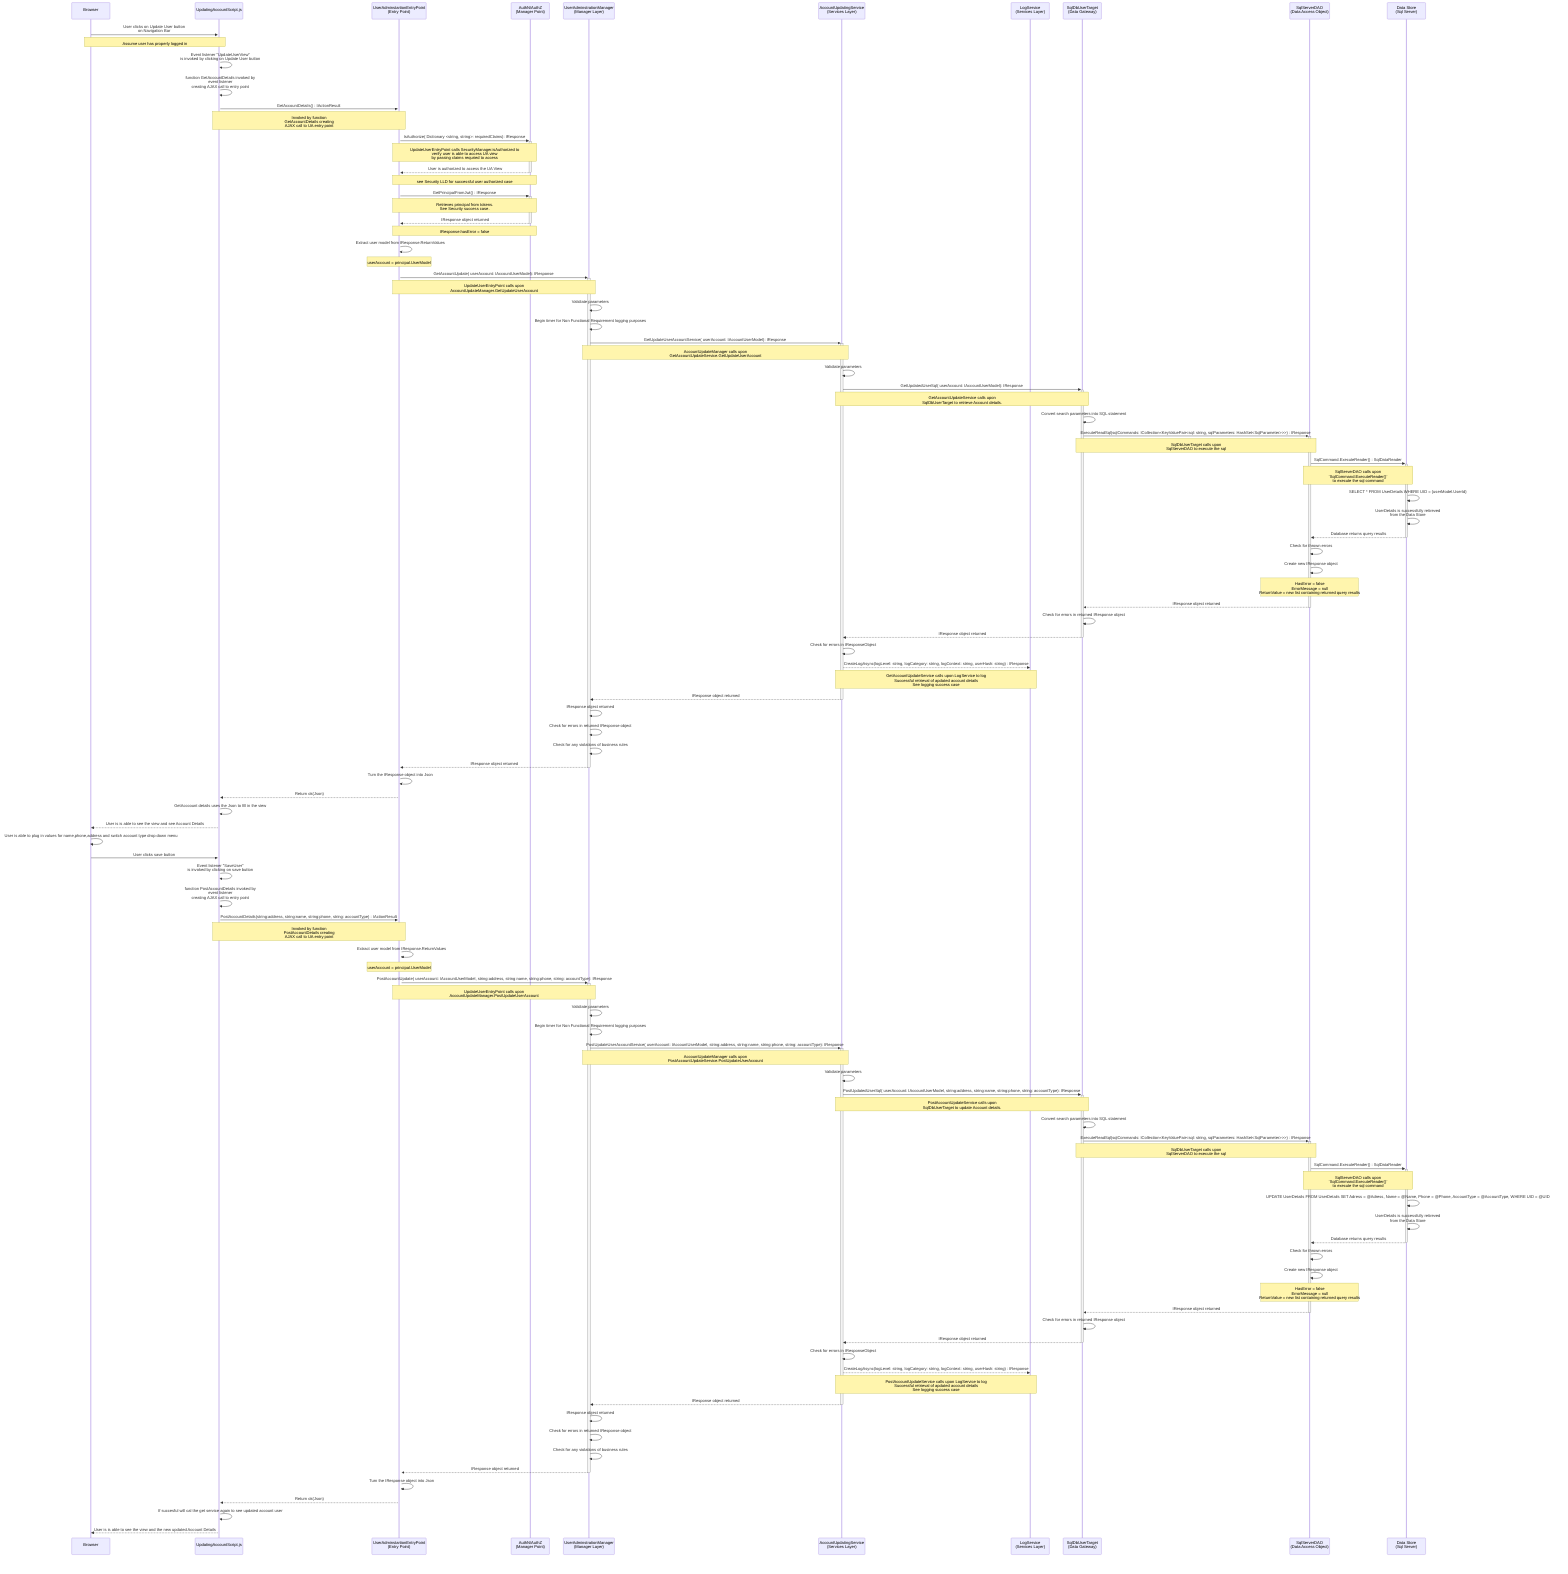 sequenceDiagram
participant u as Browser
participant scr as UpdatingAccountScript.js
participant e as UserAdminstartionEntryPoint<br>(Entry Point)
participant az as AuthN/AuthZ<br>(Manager Point)
participant chrm as UserAdminstrationManager<br>(Manager Layer)
participant chrs as AccountUpdatingService<br>(Services Layer)
participant ll as LogService<br>(Services Layer)
participant dg as SqlDbUserTarget<br>(Data Gateway)
participant da as SqlServerDAO<br>(Data Access Object)
participant ds as Data Store<br>(Sql Server)

u ->>+ scr: User clicks on Update User button<br> on Navigation Bar
    Note over u,scr: Assume user has properly logged in

    scr->>scr: Event listener "UpdateUserView" <br>is invoked by clicking on Update User button
    scr->>scr: function GetAccountDetails invoked by<br> event listener<br> creating AJAX call to entry point

        scr->>+e: GetAccountDetails() : IActionResult
            Note over scr,e: Invoked by function <br> GetAccountDetails creating<br>AJAX call to UA entry point

            e->>+az: IsAuthorize( Dictionary <string, string>: requiredClaims): IResponse
            Note over e,az: UpdateUserEntryPoint calls SecurityManager.isAuthorized to<br>verify user is able to access UA view<br> by passing claims requried to access
            
            az-->>-e: User is authorized to access the UA View 
            Note over az,e: see Security LLD for successful user authorized case

            e->>+az: GetPrincipalFromJwt() : IResponse
            Note over e,az: Retrieves principal from tokens.<br>See Security success case.

            az-->>-e:IResponse object returned
            Note over az,e: IResponse.hasError = false

            
            e->>e: Extract user model from IResponse.ReturnValues
                Note over e,e: userAccount = principal.UserModel

                e->>+chrm: GetAccountUpdate( userAccount: IAccountUserModel): IResponse
                    Note over e,chrm: UpdateUserEntryPoint calls upon<br>AccountUpdateManager.GetUpdateUserAccount

                    chrm->>chrm: Validiate parameters 

                    chrm->>chrm: Begin timer for Non Functional Requirement logging purposes

                        chrm->>+chrs: GetUpdateUserAccountService( userAccount: IAccountUserModel): IResponse
                            Note over chrm,chrs: AccountUpdateManager calls upon<br> GetAccountUpdateService.GetUpdateUserAccount

                            chrs->>chrs: Validiate parameters

                                chrs->>+dg: GetUpdatedUserSql( userAccount: IAccountUserModel): IResponse
                                    Note over chrs,dg: GetAccountUpdateService calls upon<br> SqlDbUserTarget to retrieve Account details.

                                    dg->>dg: Convert search parameters into SQL statement

                                        dg->>+da: ExecuteReadSql(sqlCommands: ICollection<KeyValuePair<sql: string, sqlParameters: HashSet<SqlParameter>>>) : IResponse
                                            Note over dg,da: SqlDbUserTarget calls upon<br>SqlServerDAO to execute the sql

                                                da->>+ds: SqlCommand.ExecuteReader() : SqlDataReader
                                                    Note over da,ds: SqlServerDAO calls upon<br>`SqlCommand.ExecuteReader()`<br>to execute the sql command

                                                        ds->>ds: SELECT * FROM UserDetails WHERE UID = {userModel.UserId};

                                                        ds->>ds: UserDetails is successfully retireved<br>from the Data Store

                                                ds-->>-da: Database returns query results

                                                da->>da: Check for thrown errors

                                                da->>da: Create new IResponse object
                                                    Note over da: HasError = false<br>ErrorMessage = null<br>ReturnValue = new list containing returned query results

                                        da-->>-dg: IResponse object returned

                                    dg->>dg: Check for errors in returned IResponse object

                                dg-->>-chrs: IResponse object returned

                            chrs->>chrs: Check for errors in IResponseObject

                                # Log successful vehicle profile retrieval
                                chrs-->>ll: CreateLogAsync(logLevel: string, logCategory: string, logContext: string, userHash: string) : IResponse
                                    Note over chrs,ll: GetAccountUpdateService calls upon LogService to log<br>Successful retrieval of apdated account details<br>See logging success case                   

                        chrs-->>-chrm: IResponse object returned
                    
                    chrm->>chrm: IResponse object returned

                    chrm->>chrm: Check for errors in returned IResponse object

                    chrm->>chrm: Check for any violations of business rules

                chrm-->>-e: IResponse object returned

            e ->> e : Turn the IResponse object into Json

        e -->> scr: Return ok(Json) 

    scr ->> scr: GetAcccount details uses the Json to fill in the view

scr -->> u: User is is able to see the view and see Account Details

u ->>u: User is able to plug in values for name,phone,address and switch account type drop down menu

u ->> scr: User clicks save button

    scr->>scr: Event listener "SaveUser" <br>is invoked by clicking on save button
    scr->>scr: function PostAccountDetails invoked by<br> event listener<br> creating AJAX call to entry point
    
        scr->>+e: PostAccountDetails(string:address, string:name, string:phone, string: accountType) : IActionResult
            Note over scr,e: Invoked by function <br> PostAccountDetails creating<br>AJAX call to UA entry point
        
            e->>e: Extract user model from IResponse.ReturnValues
                Note over e,e: userAccount = principal.UserModel

                e->>+chrm: PostAccountUpdate( userAccount: IAccountUserModel, string:address, string:name, string:phone, string: accountType): IResponse
                    Note over e,chrm: UpdateUserEntryPoint calls upon<br>AccountUpdateManager.PostUpdateUserAccount

                    chrm->>chrm: Validiate parameters 

                    chrm->>chrm: Begin timer for Non Functional Requirement logging purposes

                        chrm->>+chrs: PostUpdateUserAccountService( userAccount: IAccountUserModel, string:address, string:name, string:phone, string: accountType): IResponse
                            Note over chrm,chrs: AccountUpdateManager calls upon<br> PostAccountUpdateService.PostUpdateUserAccount

                            chrs->>chrs: Validiate parameters

                                chrs->>+dg: PostUpdatedUserSql( userAccount: IAccountUserModel, string:address, string:name, string:phone, string: accountType): IResponse
                                    Note over chrs,dg: PostAccountUpdateService calls upon<br> SqlDbUserTarget to update Account details.

                                    dg->>dg: Convert search parameters into SQL statement

                                        dg->>+da: ExecuteReadSql(sqlCommands: ICollection<KeyValuePair<sql: string, sqlParameters: HashSet<SqlParameter>>>) : IResponse
                                            Note over dg,da: SqlDbUserTarget calls upon<br>SqlServerDAO to execute the sql

                                                da->>+ds: SqlCommand.ExecuteReader() : SqlDataReader
                                                    Note over da,ds: SqlServerDAO calls upon<br>`SqlCommand.ExecuteReader()`<br>to execute the sql command

                                                        ds->>ds: UPDATE UserDetails FROM UserDetails SET Adress = @Adress, Name = @Name,  Phone = @Phone, AccountType = @AccountType,  WHERE UID = @UID ;

                                                        ds->>ds: UserDetails is successfully retireved<br>from the Data Store
                                                        ds-->>-da: Database returns query results

                                                da->>da: Check for thrown errors

                                                da->>da: Create new IResponse object
                                                    Note over da: HasError = false<br>ErrorMessage = null<br>ReturnValue = new list containing returned query results

                                        da-->>-dg: IResponse object returned

                                    dg->>dg: Check for errors in returned IResponse object

                                dg-->>-chrs: IResponse object returned

                            chrs->>chrs: Check for errors in IResponseObject

                                # Log successful vehicle profile retrieval
                                chrs-->>ll: CreateLogAsync(logLevel: string, logCategory: string, logContext: string, userHash: string) : IResponse
                                    Note over chrs,ll: PostAccountUpdateService calls upon LogService to log<br>Successful retrieval of apdated account details<br>See logging success case                   

                        chrs-->>-chrm: IResponse object returned
                    
                    chrm->>chrm: IResponse object returned

                    chrm->>chrm: Check for errors in returned IResponse object

                    chrm->>chrm: Check for any violations of business rules

                chrm-->>-e: IResponse object returned

            e ->> e : Turn the IResponse object into Json

        e -->> scr: Return ok(Json) 

    scr ->> scr:  If succesful will cal the get service again to see updated account user

scr -->> u: User is is able to see the view and the new updated Account Details